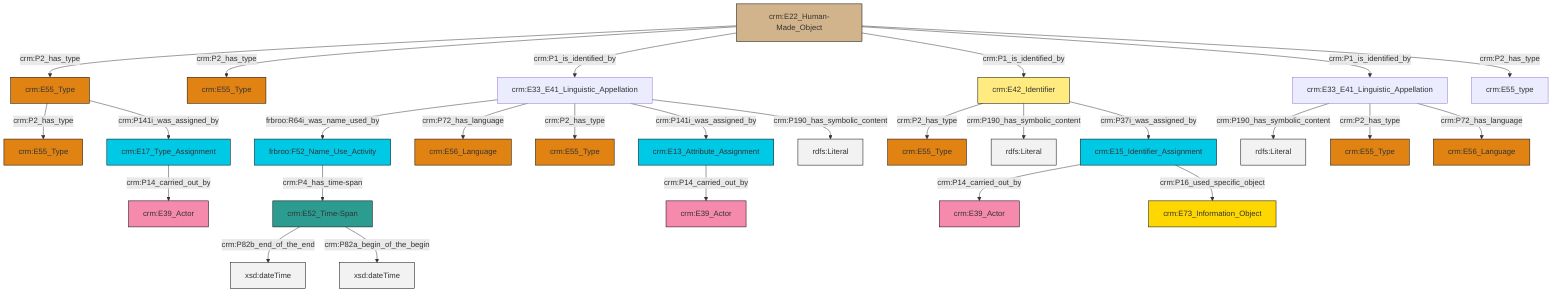 graph TD
classDef Literal fill:#f2f2f2,stroke:#000000;
classDef CRM_Entity fill:#FFFFFF,stroke:#000000;
classDef Temporal_Entity fill:#00C9E6, stroke:#000000;
classDef Type fill:#E18312, stroke:#000000;
classDef Time-Span fill:#2C9C91, stroke:#000000;
classDef Appellation fill:#FFEB7F, stroke:#000000;
classDef Place fill:#008836, stroke:#000000;
classDef Persistent_Item fill:#B266B2, stroke:#000000;
classDef Conceptual_Object fill:#FFD700, stroke:#000000;
classDef Physical_Thing fill:#D2B48C, stroke:#000000;
classDef Actor fill:#f58aad, stroke:#000000;
classDef PC_Classes fill:#4ce600, stroke:#000000;
classDef Multi fill:#cccccc,stroke:#000000;

4["crm:E33_E41_Linguistic_Appellation"]:::Default -->|frbroo:R64i_was_name_used_by| 5["frbroo:F52_Name_Use_Activity"]:::Temporal_Entity
13["crm:E42_Identifier"]:::Appellation -->|crm:P2_has_type| 14["crm:E55_Type"]:::Type
13["crm:E42_Identifier"]:::Appellation -->|crm:P190_has_symbolic_content| 17[rdfs:Literal]:::Literal
18["crm:E55_Type"]:::Type -->|crm:P2_has_type| 19["crm:E55_Type"]:::Type
4["crm:E33_E41_Linguistic_Appellation"]:::Default -->|crm:P72_has_language| 21["crm:E56_Language"]:::Type
18["crm:E55_Type"]:::Type -->|crm:P141i_was_assigned_by| 23["crm:E17_Type_Assignment"]:::Temporal_Entity
13["crm:E42_Identifier"]:::Appellation -->|crm:P37i_was_assigned_by| 24["crm:E15_Identifier_Assignment"]:::Temporal_Entity
25["crm:E22_Human-Made_Object"]:::Physical_Thing -->|crm:P2_has_type| 18["crm:E55_Type"]:::Type
25["crm:E22_Human-Made_Object"]:::Physical_Thing -->|crm:P2_has_type| 26["crm:E55_Type"]:::Type
10["crm:E52_Time-Span"]:::Time-Span -->|crm:P82b_end_of_the_end| 28[xsd:dateTime]:::Literal
25["crm:E22_Human-Made_Object"]:::Physical_Thing -->|crm:P1_is_identified_by| 4["crm:E33_E41_Linguistic_Appellation"]:::Default
24["crm:E15_Identifier_Assignment"]:::Temporal_Entity -->|crm:P14_carried_out_by| 8["crm:E39_Actor"]:::Actor
5["frbroo:F52_Name_Use_Activity"]:::Temporal_Entity -->|crm:P4_has_time-span| 10["crm:E52_Time-Span"]:::Time-Span
25["crm:E22_Human-Made_Object"]:::Physical_Thing -->|crm:P1_is_identified_by| 13["crm:E42_Identifier"]:::Appellation
25["crm:E22_Human-Made_Object"]:::Physical_Thing -->|crm:P1_is_identified_by| 32["crm:E33_E41_Linguistic_Appellation"]:::Default
10["crm:E52_Time-Span"]:::Time-Span -->|crm:P82a_begin_of_the_begin| 33[xsd:dateTime]:::Literal
32["crm:E33_E41_Linguistic_Appellation"]:::Default -->|crm:P190_has_symbolic_content| 34[rdfs:Literal]:::Literal
4["crm:E33_E41_Linguistic_Appellation"]:::Default -->|crm:P2_has_type| 15["crm:E55_Type"]:::Type
32["crm:E33_E41_Linguistic_Appellation"]:::Default -->|crm:P2_has_type| 2["crm:E55_Type"]:::Type
38["crm:E13_Attribute_Assignment"]:::Temporal_Entity -->|crm:P14_carried_out_by| 0["crm:E39_Actor"]:::Actor
24["crm:E15_Identifier_Assignment"]:::Temporal_Entity -->|crm:P16_used_specific_object| 40["crm:E73_Information_Object"]:::Conceptual_Object
25["crm:E22_Human-Made_Object"]:::Physical_Thing -->|crm:P2_has_type| 36["crm:E55_type"]:::Default
4["crm:E33_E41_Linguistic_Appellation"]:::Default -->|crm:P141i_was_assigned_by| 38["crm:E13_Attribute_Assignment"]:::Temporal_Entity
4["crm:E33_E41_Linguistic_Appellation"]:::Default -->|crm:P190_has_symbolic_content| 47[rdfs:Literal]:::Literal
32["crm:E33_E41_Linguistic_Appellation"]:::Default -->|crm:P72_has_language| 6["crm:E56_Language"]:::Type
23["crm:E17_Type_Assignment"]:::Temporal_Entity -->|crm:P14_carried_out_by| 42["crm:E39_Actor"]:::Actor